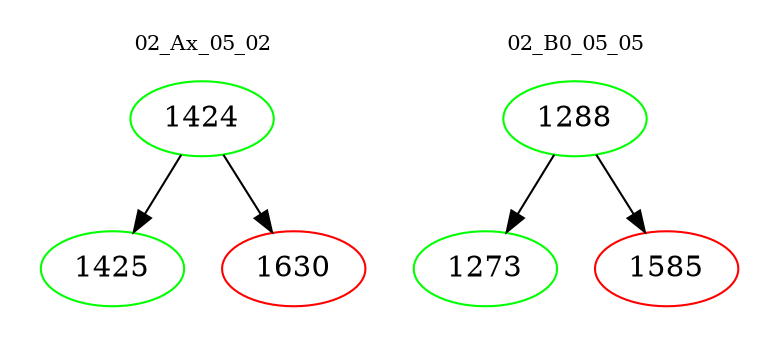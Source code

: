 digraph{
subgraph cluster_0 {
color = white
label = "02_Ax_05_02";
fontsize=10;
T0_1424 [label="1424", color="green"]
T0_1424 -> T0_1425 [color="black"]
T0_1425 [label="1425", color="green"]
T0_1424 -> T0_1630 [color="black"]
T0_1630 [label="1630", color="red"]
}
subgraph cluster_1 {
color = white
label = "02_B0_05_05";
fontsize=10;
T1_1288 [label="1288", color="green"]
T1_1288 -> T1_1273 [color="black"]
T1_1273 [label="1273", color="green"]
T1_1288 -> T1_1585 [color="black"]
T1_1585 [label="1585", color="red"]
}
}
